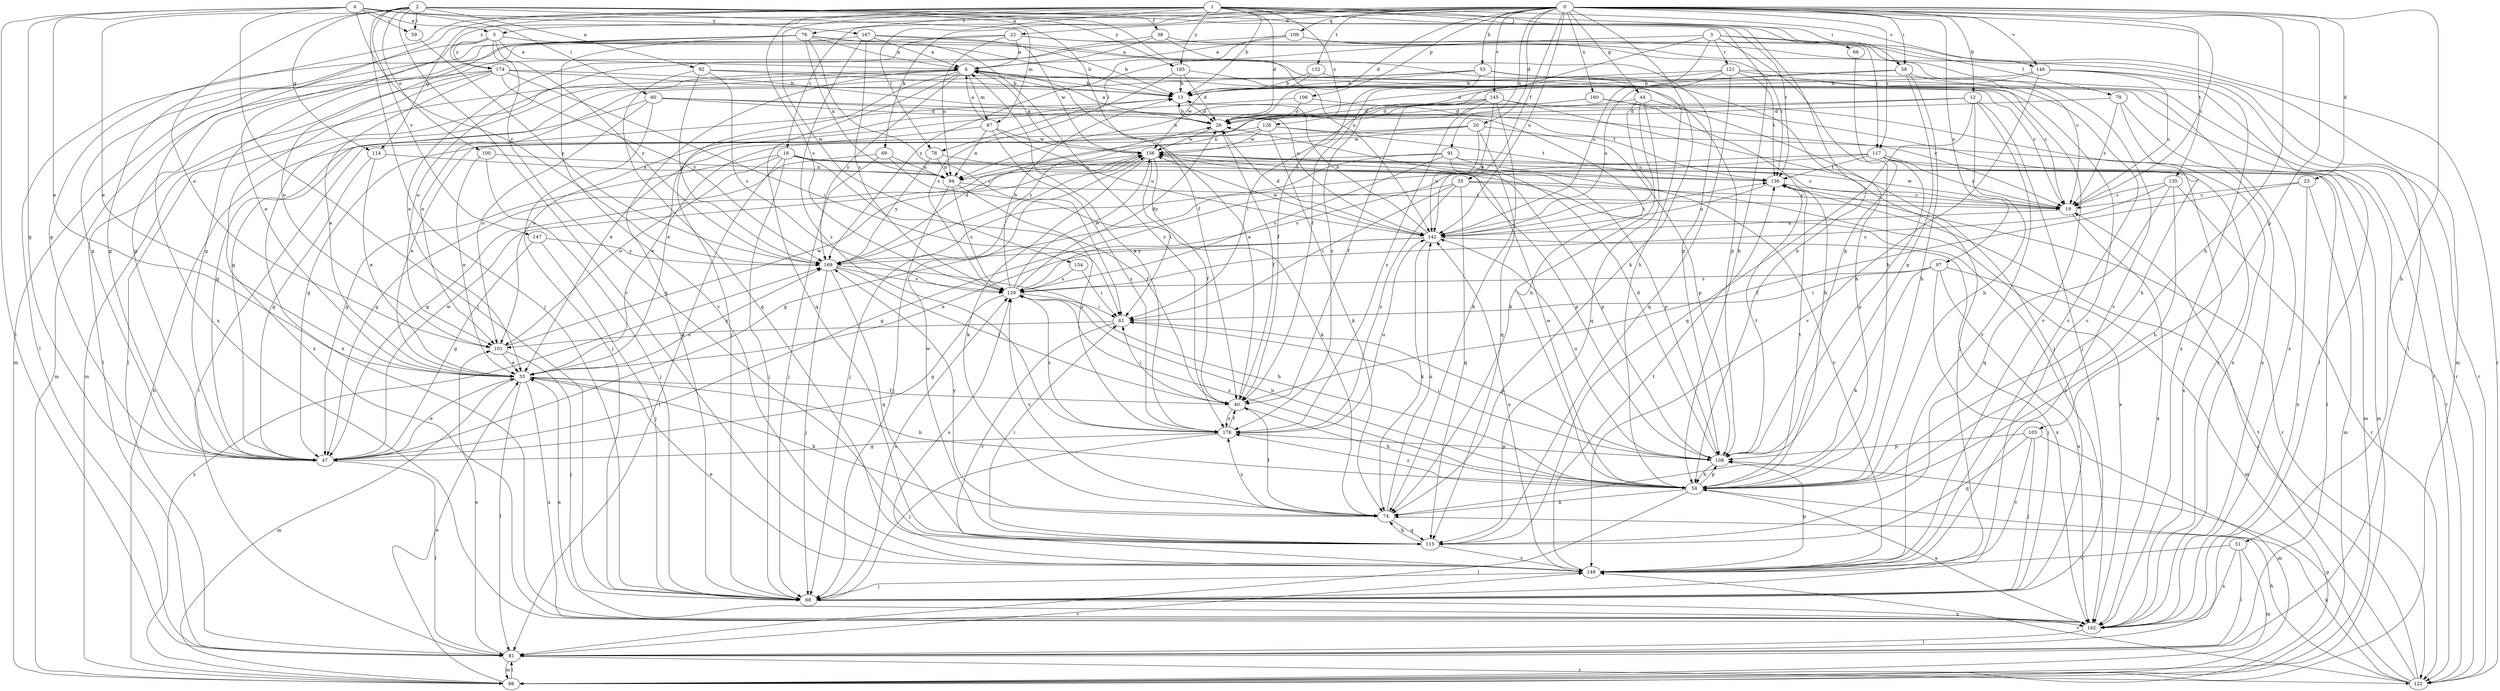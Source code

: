 strict digraph  {
0;
1;
2;
3;
4;
5;
6;
12;
13;
16;
19;
20;
22;
23;
26;
33;
35;
38;
40;
44;
47;
51;
53;
54;
58;
59;
60;
61;
66;
68;
69;
74;
76;
78;
79;
81;
87;
88;
91;
92;
94;
97;
100;
101;
105;
106;
108;
109;
114;
115;
117;
121;
122;
126;
129;
132;
135;
136;
142;
145;
146;
147;
149;
154;
156;
160;
162;
165;
167;
169;
174;
176;
0 -> 5  [label=a];
0 -> 12  [label=b];
0 -> 16  [label=c];
0 -> 19  [label=c];
0 -> 20  [label=d];
0 -> 22  [label=d];
0 -> 23  [label=d];
0 -> 26  [label=d];
0 -> 35  [label=f];
0 -> 44  [label=g];
0 -> 51  [label=h];
0 -> 53  [label=h];
0 -> 54  [label=h];
0 -> 58  [label=i];
0 -> 69  [label=k];
0 -> 74  [label=k];
0 -> 91  [label=n];
0 -> 97  [label=o];
0 -> 105  [label=p];
0 -> 106  [label=p];
0 -> 109  [label=q];
0 -> 114  [label=q];
0 -> 117  [label=r];
0 -> 132  [label=t];
0 -> 135  [label=t];
0 -> 142  [label=u];
0 -> 145  [label=v];
0 -> 146  [label=v];
0 -> 160  [label=x];
1 -> 13  [label=b];
1 -> 26  [label=d];
1 -> 47  [label=g];
1 -> 54  [label=h];
1 -> 58  [label=i];
1 -> 66  [label=j];
1 -> 76  [label=l];
1 -> 78  [label=l];
1 -> 117  [label=r];
1 -> 126  [label=s];
1 -> 129  [label=s];
1 -> 146  [label=v];
1 -> 154  [label=w];
1 -> 162  [label=x];
1 -> 165  [label=y];
1 -> 174  [label=z];
2 -> 33  [label=e];
2 -> 38  [label=f];
2 -> 40  [label=f];
2 -> 59  [label=i];
2 -> 68  [label=j];
2 -> 87  [label=m];
2 -> 92  [label=n];
2 -> 100  [label=o];
2 -> 101  [label=o];
2 -> 114  [label=q];
2 -> 136  [label=t];
2 -> 142  [label=u];
2 -> 147  [label=v];
2 -> 149  [label=v];
2 -> 165  [label=y];
3 -> 40  [label=f];
3 -> 54  [label=h];
3 -> 78  [label=l];
3 -> 79  [label=l];
3 -> 121  [label=r];
3 -> 142  [label=u];
3 -> 149  [label=v];
4 -> 5  [label=a];
4 -> 33  [label=e];
4 -> 47  [label=g];
4 -> 54  [label=h];
4 -> 59  [label=i];
4 -> 60  [label=i];
4 -> 68  [label=j];
4 -> 81  [label=l];
4 -> 167  [label=y];
4 -> 169  [label=y];
5 -> 6  [label=a];
5 -> 13  [label=b];
5 -> 33  [label=e];
5 -> 47  [label=g];
5 -> 108  [label=p];
5 -> 115  [label=q];
5 -> 169  [label=y];
5 -> 174  [label=z];
6 -> 13  [label=b];
6 -> 19  [label=c];
6 -> 68  [label=j];
6 -> 81  [label=l];
6 -> 87  [label=m];
6 -> 88  [label=m];
6 -> 115  [label=q];
6 -> 162  [label=x];
6 -> 169  [label=y];
12 -> 26  [label=d];
12 -> 33  [label=e];
12 -> 54  [label=h];
12 -> 68  [label=j];
12 -> 115  [label=q];
12 -> 149  [label=v];
13 -> 26  [label=d];
13 -> 101  [label=o];
16 -> 19  [label=c];
16 -> 40  [label=f];
16 -> 47  [label=g];
16 -> 68  [label=j];
16 -> 81  [label=l];
16 -> 101  [label=o];
16 -> 136  [label=t];
16 -> 162  [label=x];
19 -> 142  [label=u];
19 -> 156  [label=w];
19 -> 162  [label=x];
20 -> 47  [label=g];
20 -> 108  [label=p];
20 -> 115  [label=q];
20 -> 142  [label=u];
20 -> 156  [label=w];
20 -> 169  [label=y];
22 -> 6  [label=a];
22 -> 33  [label=e];
22 -> 47  [label=g];
22 -> 81  [label=l];
22 -> 88  [label=m];
22 -> 94  [label=n];
23 -> 19  [label=c];
23 -> 40  [label=f];
23 -> 88  [label=m];
23 -> 162  [label=x];
26 -> 6  [label=a];
26 -> 13  [label=b];
26 -> 40  [label=f];
26 -> 156  [label=w];
33 -> 40  [label=f];
33 -> 54  [label=h];
33 -> 74  [label=k];
33 -> 81  [label=l];
33 -> 88  [label=m];
33 -> 162  [label=x];
33 -> 169  [label=y];
35 -> 19  [label=c];
35 -> 47  [label=g];
35 -> 61  [label=i];
35 -> 115  [label=q];
35 -> 162  [label=x];
35 -> 176  [label=z];
38 -> 6  [label=a];
38 -> 19  [label=c];
38 -> 101  [label=o];
38 -> 108  [label=p];
40 -> 6  [label=a];
40 -> 54  [label=h];
40 -> 61  [label=i];
40 -> 176  [label=z];
44 -> 26  [label=d];
44 -> 68  [label=j];
44 -> 74  [label=k];
44 -> 115  [label=q];
44 -> 142  [label=u];
47 -> 33  [label=e];
47 -> 81  [label=l];
47 -> 156  [label=w];
51 -> 81  [label=l];
51 -> 88  [label=m];
51 -> 149  [label=v];
51 -> 162  [label=x];
53 -> 13  [label=b];
53 -> 40  [label=f];
53 -> 47  [label=g];
53 -> 54  [label=h];
53 -> 101  [label=o];
53 -> 122  [label=r];
53 -> 162  [label=x];
54 -> 74  [label=k];
54 -> 81  [label=l];
54 -> 108  [label=p];
54 -> 129  [label=s];
54 -> 136  [label=t];
54 -> 156  [label=w];
54 -> 162  [label=x];
54 -> 176  [label=z];
58 -> 13  [label=b];
58 -> 54  [label=h];
58 -> 108  [label=p];
58 -> 149  [label=v];
58 -> 176  [label=z];
59 -> 169  [label=y];
60 -> 26  [label=d];
60 -> 47  [label=g];
60 -> 54  [label=h];
60 -> 68  [label=j];
60 -> 101  [label=o];
60 -> 136  [label=t];
61 -> 101  [label=o];
61 -> 108  [label=p];
61 -> 149  [label=v];
66 -> 108  [label=p];
68 -> 6  [label=a];
68 -> 129  [label=s];
68 -> 162  [label=x];
69 -> 47  [label=g];
69 -> 68  [label=j];
69 -> 74  [label=k];
69 -> 94  [label=n];
74 -> 40  [label=f];
74 -> 115  [label=q];
74 -> 129  [label=s];
74 -> 142  [label=u];
74 -> 169  [label=y];
74 -> 176  [label=z];
76 -> 6  [label=a];
76 -> 13  [label=b];
76 -> 47  [label=g];
76 -> 61  [label=i];
76 -> 81  [label=l];
76 -> 94  [label=n];
76 -> 101  [label=o];
76 -> 149  [label=v];
76 -> 176  [label=z];
78 -> 94  [label=n];
78 -> 108  [label=p];
78 -> 169  [label=y];
79 -> 19  [label=c];
79 -> 26  [label=d];
79 -> 54  [label=h];
79 -> 162  [label=x];
81 -> 88  [label=m];
81 -> 101  [label=o];
81 -> 122  [label=r];
81 -> 149  [label=v];
87 -> 6  [label=a];
87 -> 33  [label=e];
87 -> 94  [label=n];
87 -> 142  [label=u];
87 -> 156  [label=w];
87 -> 176  [label=z];
88 -> 13  [label=b];
88 -> 33  [label=e];
88 -> 81  [label=l];
88 -> 169  [label=y];
91 -> 81  [label=l];
91 -> 94  [label=n];
91 -> 108  [label=p];
91 -> 129  [label=s];
91 -> 149  [label=v];
91 -> 169  [label=y];
92 -> 13  [label=b];
92 -> 115  [label=q];
92 -> 122  [label=r];
92 -> 129  [label=s];
92 -> 169  [label=y];
94 -> 19  [label=c];
94 -> 68  [label=j];
94 -> 129  [label=s];
94 -> 176  [label=z];
97 -> 61  [label=i];
97 -> 68  [label=j];
97 -> 74  [label=k];
97 -> 88  [label=m];
97 -> 129  [label=s];
97 -> 162  [label=x];
100 -> 33  [label=e];
100 -> 68  [label=j];
100 -> 94  [label=n];
101 -> 33  [label=e];
101 -> 68  [label=j];
101 -> 156  [label=w];
105 -> 68  [label=j];
105 -> 88  [label=m];
105 -> 108  [label=p];
105 -> 115  [label=q];
105 -> 149  [label=v];
106 -> 19  [label=c];
106 -> 26  [label=d];
106 -> 33  [label=e];
108 -> 26  [label=d];
108 -> 54  [label=h];
108 -> 61  [label=i];
108 -> 136  [label=t];
108 -> 142  [label=u];
109 -> 6  [label=a];
109 -> 47  [label=g];
109 -> 122  [label=r];
109 -> 136  [label=t];
109 -> 169  [label=y];
114 -> 33  [label=e];
114 -> 47  [label=g];
114 -> 94  [label=n];
115 -> 61  [label=i];
115 -> 74  [label=k];
115 -> 149  [label=v];
115 -> 156  [label=w];
117 -> 19  [label=c];
117 -> 47  [label=g];
117 -> 88  [label=m];
117 -> 108  [label=p];
117 -> 129  [label=s];
117 -> 136  [label=t];
117 -> 162  [label=x];
121 -> 13  [label=b];
121 -> 26  [label=d];
121 -> 81  [label=l];
121 -> 115  [label=q];
121 -> 136  [label=t];
121 -> 142  [label=u];
121 -> 149  [label=v];
122 -> 19  [label=c];
122 -> 54  [label=h];
122 -> 74  [label=k];
122 -> 108  [label=p];
122 -> 136  [label=t];
122 -> 149  [label=v];
126 -> 33  [label=e];
126 -> 74  [label=k];
126 -> 81  [label=l];
126 -> 122  [label=r];
126 -> 136  [label=t];
126 -> 156  [label=w];
129 -> 13  [label=b];
129 -> 26  [label=d];
129 -> 47  [label=g];
129 -> 54  [label=h];
129 -> 61  [label=i];
129 -> 156  [label=w];
132 -> 13  [label=b];
132 -> 149  [label=v];
132 -> 156  [label=w];
135 -> 19  [label=c];
135 -> 54  [label=h];
135 -> 115  [label=q];
135 -> 122  [label=r];
135 -> 129  [label=s];
136 -> 19  [label=c];
136 -> 122  [label=r];
136 -> 142  [label=u];
142 -> 13  [label=b];
142 -> 26  [label=d];
142 -> 33  [label=e];
142 -> 74  [label=k];
142 -> 136  [label=t];
142 -> 156  [label=w];
142 -> 162  [label=x];
142 -> 169  [label=y];
145 -> 26  [label=d];
145 -> 40  [label=f];
145 -> 61  [label=i];
145 -> 68  [label=j];
145 -> 74  [label=k];
145 -> 142  [label=u];
145 -> 162  [label=x];
145 -> 176  [label=z];
146 -> 13  [label=b];
146 -> 19  [label=c];
146 -> 94  [label=n];
146 -> 122  [label=r];
146 -> 149  [label=v];
146 -> 162  [label=x];
147 -> 47  [label=g];
147 -> 68  [label=j];
147 -> 169  [label=y];
149 -> 33  [label=e];
149 -> 68  [label=j];
149 -> 108  [label=p];
149 -> 129  [label=s];
149 -> 136  [label=t];
149 -> 142  [label=u];
154 -> 61  [label=i];
154 -> 129  [label=s];
156 -> 6  [label=a];
156 -> 40  [label=f];
156 -> 47  [label=g];
156 -> 61  [label=i];
156 -> 68  [label=j];
156 -> 74  [label=k];
156 -> 88  [label=m];
156 -> 108  [label=p];
156 -> 136  [label=t];
160 -> 26  [label=d];
160 -> 54  [label=h];
160 -> 94  [label=n];
160 -> 162  [label=x];
162 -> 33  [label=e];
162 -> 81  [label=l];
165 -> 13  [label=b];
165 -> 19  [label=c];
165 -> 26  [label=d];
165 -> 129  [label=s];
167 -> 6  [label=a];
167 -> 54  [label=h];
167 -> 88  [label=m];
167 -> 129  [label=s];
167 -> 156  [label=w];
167 -> 176  [label=z];
169 -> 26  [label=d];
169 -> 40  [label=f];
169 -> 54  [label=h];
169 -> 68  [label=j];
169 -> 115  [label=q];
169 -> 129  [label=s];
174 -> 13  [label=b];
174 -> 33  [label=e];
174 -> 61  [label=i];
174 -> 81  [label=l];
174 -> 88  [label=m];
174 -> 142  [label=u];
174 -> 162  [label=x];
174 -> 169  [label=y];
176 -> 6  [label=a];
176 -> 40  [label=f];
176 -> 47  [label=g];
176 -> 68  [label=j];
176 -> 108  [label=p];
176 -> 129  [label=s];
176 -> 142  [label=u];
}

